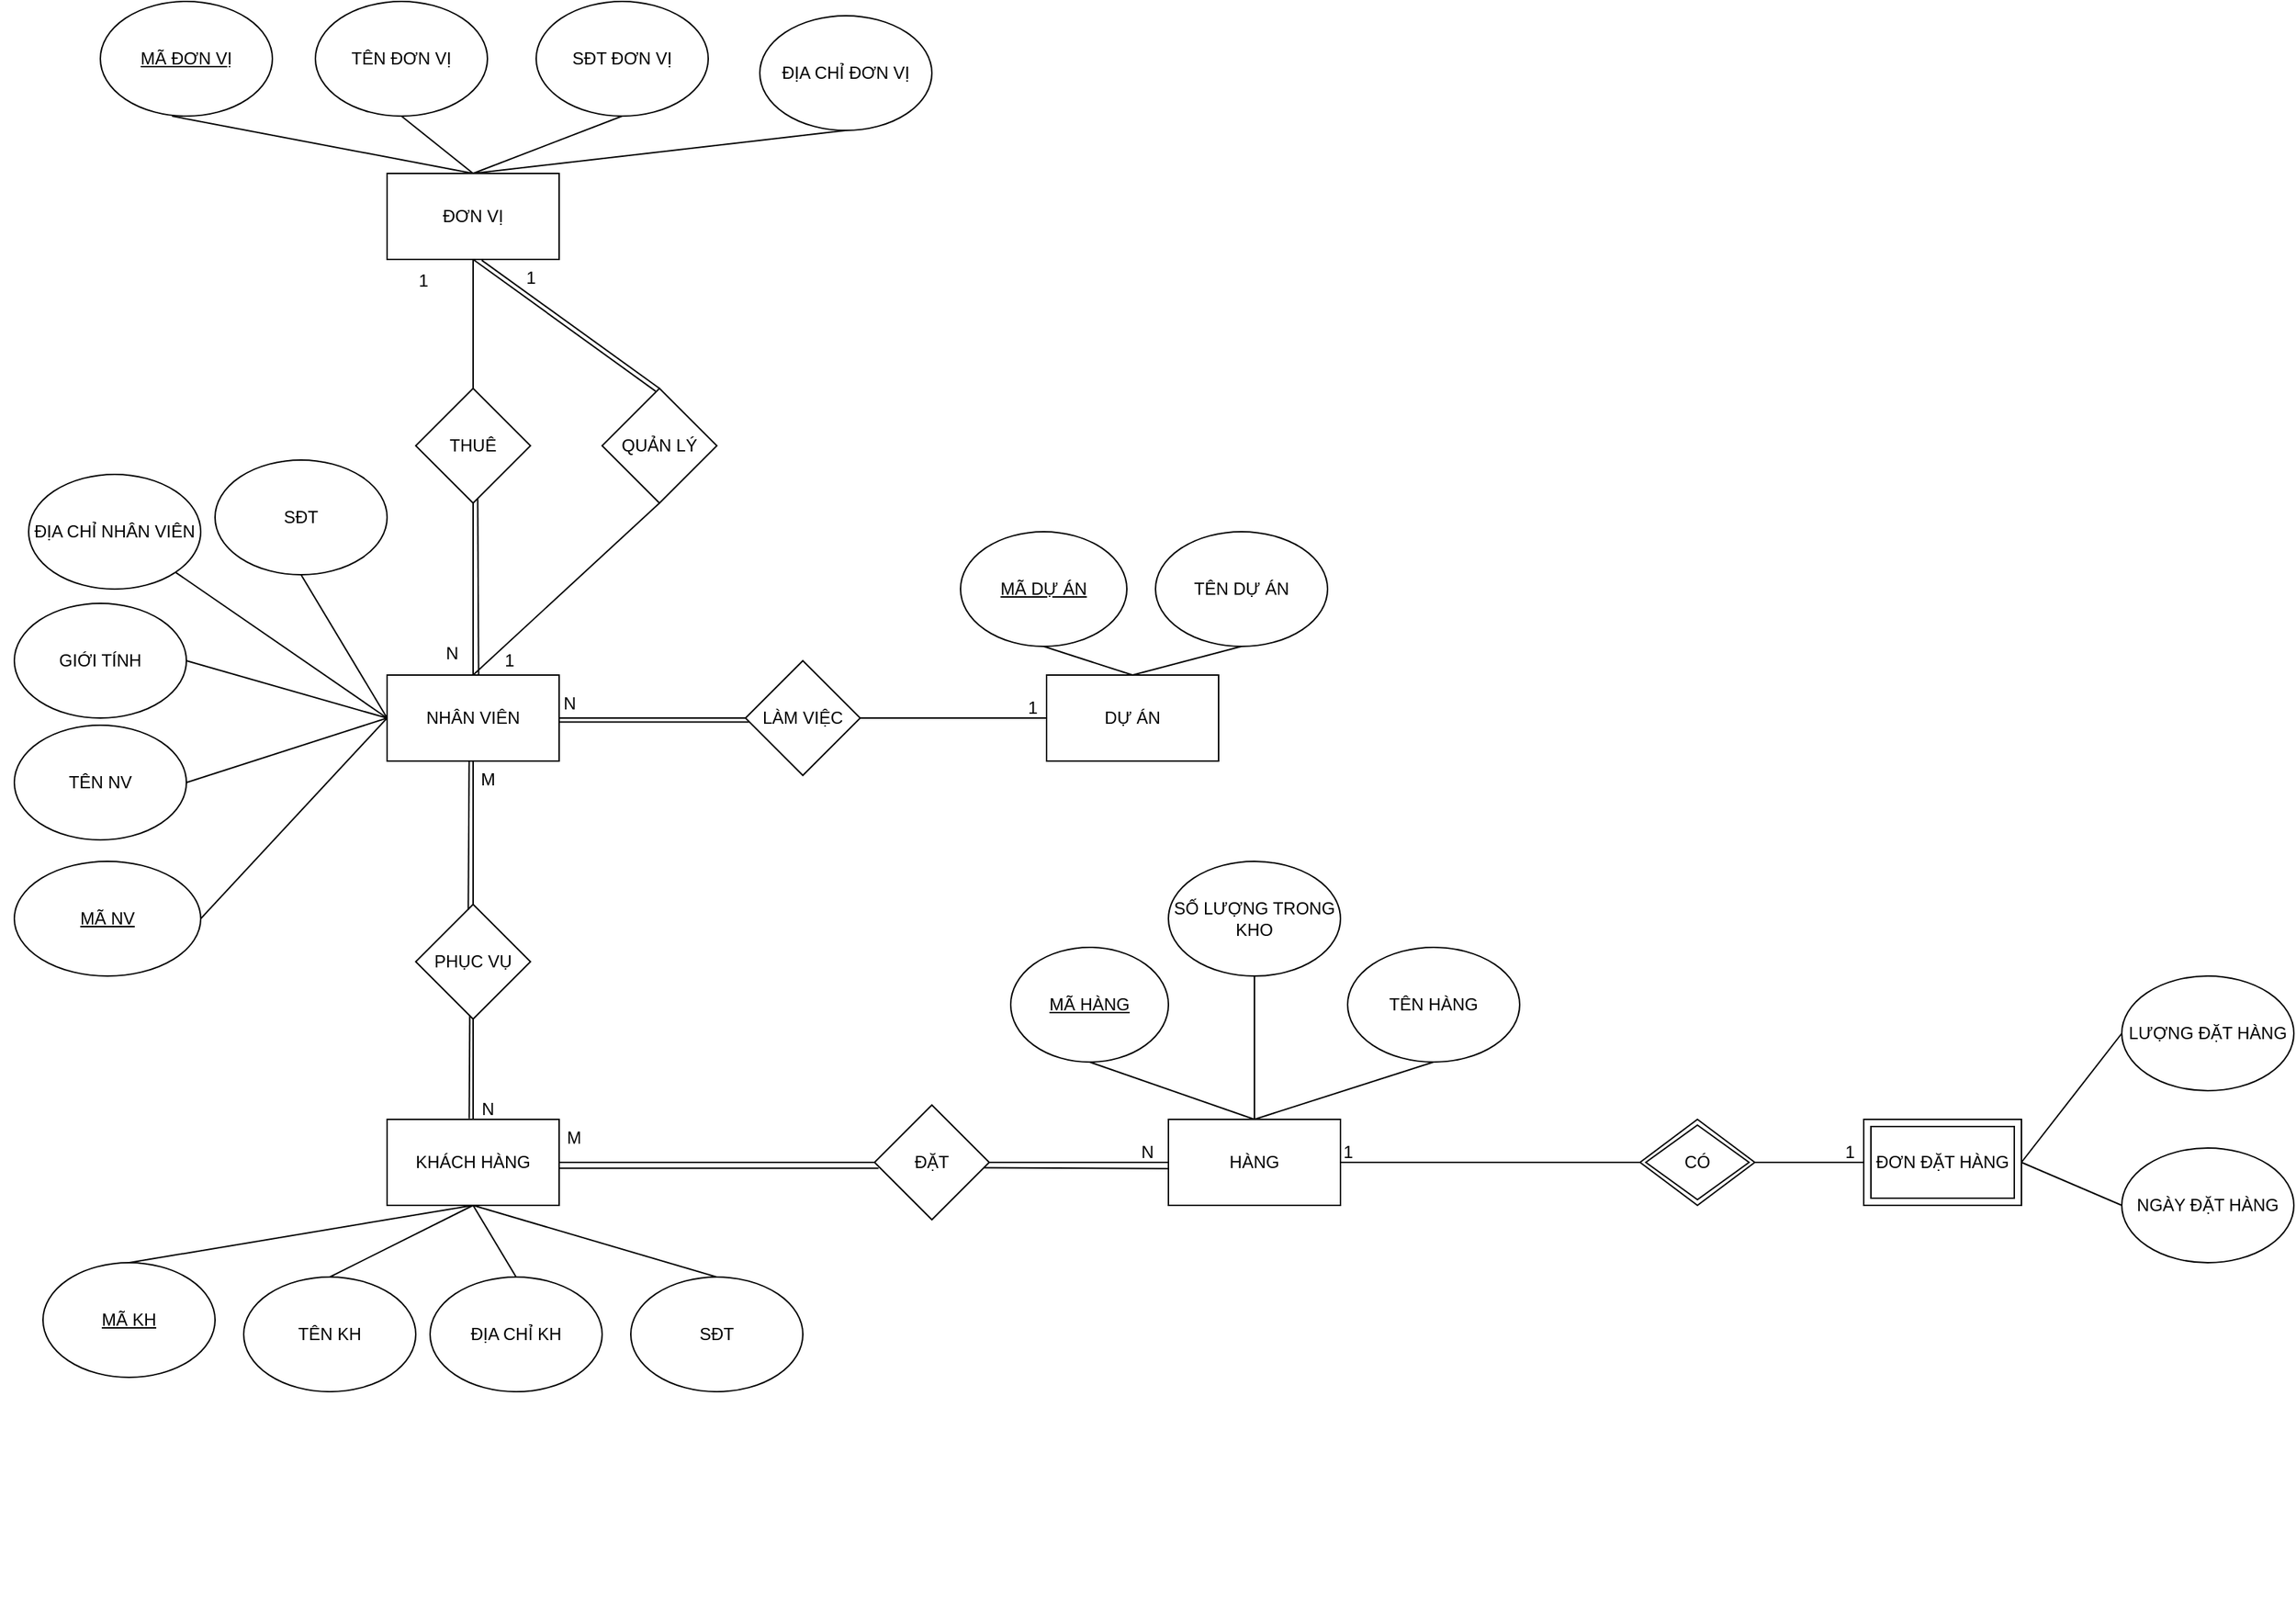 <mxfile version="21.8.2" type="device">
  <diagram id="8nDw8WheMSkE5KyfTFeU" name="Page-1">
    <mxGraphModel dx="1020" dy="211" grid="1" gridSize="10" guides="1" tooltips="1" connect="1" arrows="1" fold="1" page="1" pageScale="1" pageWidth="827" pageHeight="1169" math="0" shadow="0">
      <root>
        <mxCell id="0" />
        <mxCell id="1" parent="0" />
        <mxCell id="HWUxS8e8iwOzTYImD1xA-25" value="" style="group" vertex="1" connectable="0" parent="1">
          <mxGeometry x="-740" y="40" width="580" height="180" as="geometry" />
        </mxCell>
        <mxCell id="VO6tGdwxOZ5J0H8WTw2k-1" value="ĐƠN VỊ&lt;br&gt;" style="rounded=0;whiteSpace=wrap;html=1;" parent="HWUxS8e8iwOzTYImD1xA-25" vertex="1">
          <mxGeometry x="200" y="120" width="120" height="60" as="geometry" />
        </mxCell>
        <mxCell id="VO6tGdwxOZ5J0H8WTw2k-3" value="TÊN ĐƠN VỊ" style="ellipse;whiteSpace=wrap;html=1;" parent="HWUxS8e8iwOzTYImD1xA-25" vertex="1">
          <mxGeometry x="150" width="120" height="80" as="geometry" />
        </mxCell>
        <mxCell id="VO6tGdwxOZ5J0H8WTw2k-4" value="SĐT ĐƠN VỊ" style="ellipse;whiteSpace=wrap;html=1;" parent="HWUxS8e8iwOzTYImD1xA-25" vertex="1">
          <mxGeometry x="304" width="120" height="80" as="geometry" />
        </mxCell>
        <mxCell id="VO6tGdwxOZ5J0H8WTw2k-5" value="ĐỊA CHỈ ĐƠN VỊ" style="ellipse;whiteSpace=wrap;html=1;" parent="HWUxS8e8iwOzTYImD1xA-25" vertex="1">
          <mxGeometry x="460" y="10" width="120" height="80" as="geometry" />
        </mxCell>
        <mxCell id="VO6tGdwxOZ5J0H8WTw2k-6" value="" style="endArrow=none;html=1;rounded=0;entryX=0.5;entryY=1;entryDx=0;entryDy=0;exitX=0.5;exitY=0;exitDx=0;exitDy=0;" parent="HWUxS8e8iwOzTYImD1xA-25" source="VO6tGdwxOZ5J0H8WTw2k-1" edge="1">
          <mxGeometry width="50" height="50" relative="1" as="geometry">
            <mxPoint x="20" y="150" as="sourcePoint" />
            <mxPoint x="50" y="80" as="targetPoint" />
          </mxGeometry>
        </mxCell>
        <mxCell id="VO6tGdwxOZ5J0H8WTw2k-7" value="" style="endArrow=none;html=1;rounded=0;entryX=0.5;entryY=1;entryDx=0;entryDy=0;exitX=0.5;exitY=0;exitDx=0;exitDy=0;" parent="HWUxS8e8iwOzTYImD1xA-25" source="VO6tGdwxOZ5J0H8WTw2k-1" target="VO6tGdwxOZ5J0H8WTw2k-5" edge="1">
          <mxGeometry width="50" height="50" relative="1" as="geometry">
            <mxPoint x="410" y="160" as="sourcePoint" />
            <mxPoint x="460" y="110" as="targetPoint" />
          </mxGeometry>
        </mxCell>
        <mxCell id="VO6tGdwxOZ5J0H8WTw2k-8" value="" style="endArrow=none;html=1;rounded=0;entryX=0.5;entryY=1;entryDx=0;entryDy=0;exitX=0.5;exitY=0;exitDx=0;exitDy=0;" parent="HWUxS8e8iwOzTYImD1xA-25" source="VO6tGdwxOZ5J0H8WTw2k-1" target="VO6tGdwxOZ5J0H8WTw2k-4" edge="1">
          <mxGeometry width="50" height="50" relative="1" as="geometry">
            <mxPoint x="250" y="110" as="sourcePoint" />
            <mxPoint x="300" y="60" as="targetPoint" />
          </mxGeometry>
        </mxCell>
        <mxCell id="VO6tGdwxOZ5J0H8WTw2k-9" value="" style="endArrow=none;html=1;rounded=0;entryX=0.5;entryY=1;entryDx=0;entryDy=0;exitX=0.5;exitY=0;exitDx=0;exitDy=0;" parent="HWUxS8e8iwOzTYImD1xA-25" source="VO6tGdwxOZ5J0H8WTw2k-1" target="VO6tGdwxOZ5J0H8WTw2k-3" edge="1">
          <mxGeometry width="50" height="50" relative="1" as="geometry">
            <mxPoint x="240" y="120" as="sourcePoint" />
            <mxPoint x="290" y="70" as="targetPoint" />
          </mxGeometry>
        </mxCell>
        <mxCell id="VO6tGdwxOZ5J0H8WTw2k-10" value="MÃ ĐƠN VỊ" style="ellipse;whiteSpace=wrap;html=1;align=center;fontStyle=4;" parent="HWUxS8e8iwOzTYImD1xA-25" vertex="1">
          <mxGeometry width="120" height="80" as="geometry" />
        </mxCell>
        <mxCell id="HWUxS8e8iwOzTYImD1xA-27" value="" style="group" vertex="1" connectable="0" parent="1">
          <mxGeometry x="-810" y="350" width="756" height="270" as="geometry" />
        </mxCell>
        <mxCell id="VO6tGdwxOZ5J0H8WTw2k-11" value="NHÂN VIÊN" style="rounded=0;whiteSpace=wrap;html=1;" parent="HWUxS8e8iwOzTYImD1xA-27" vertex="1">
          <mxGeometry x="270" y="160" width="120" height="60" as="geometry" />
        </mxCell>
        <mxCell id="VO6tGdwxOZ5J0H8WTw2k-13" value="TÊN NV" style="ellipse;whiteSpace=wrap;html=1;" parent="HWUxS8e8iwOzTYImD1xA-27" vertex="1">
          <mxGeometry x="10" y="195" width="120" height="80" as="geometry" />
        </mxCell>
        <mxCell id="VO6tGdwxOZ5J0H8WTw2k-14" value="ĐỊA CHỈ NHÂN VIÊN" style="ellipse;whiteSpace=wrap;html=1;" parent="HWUxS8e8iwOzTYImD1xA-27" vertex="1">
          <mxGeometry x="20" y="20" width="120" height="80" as="geometry" />
        </mxCell>
        <mxCell id="VO6tGdwxOZ5J0H8WTw2k-16" value="GIỚI TÍNH" style="ellipse;whiteSpace=wrap;html=1;" parent="HWUxS8e8iwOzTYImD1xA-27" vertex="1">
          <mxGeometry x="10" y="110" width="120" height="80" as="geometry" />
        </mxCell>
        <mxCell id="VO6tGdwxOZ5J0H8WTw2k-17" value="" style="endArrow=none;html=1;rounded=0;entryX=1;entryY=0.5;entryDx=0;entryDy=0;exitX=0;exitY=0.5;exitDx=0;exitDy=0;" parent="HWUxS8e8iwOzTYImD1xA-27" source="VO6tGdwxOZ5J0H8WTw2k-11" target="VO6tGdwxOZ5J0H8WTw2k-13" edge="1">
          <mxGeometry width="50" height="50" relative="1" as="geometry">
            <mxPoint x="260" y="250" as="sourcePoint" />
            <mxPoint x="210" y="110" as="targetPoint" />
          </mxGeometry>
        </mxCell>
        <mxCell id="VO6tGdwxOZ5J0H8WTw2k-19" value="" style="endArrow=none;html=1;rounded=0;entryX=1;entryY=0.5;entryDx=0;entryDy=0;exitX=0;exitY=0.5;exitDx=0;exitDy=0;" parent="HWUxS8e8iwOzTYImD1xA-27" source="VO6tGdwxOZ5J0H8WTw2k-11" target="VO6tGdwxOZ5J0H8WTw2k-16" edge="1">
          <mxGeometry width="50" height="50" relative="1" as="geometry">
            <mxPoint x="280" y="160" as="sourcePoint" />
            <mxPoint x="330" y="110" as="targetPoint" />
          </mxGeometry>
        </mxCell>
        <mxCell id="VO6tGdwxOZ5J0H8WTw2k-20" value="" style="endArrow=none;html=1;rounded=0;entryX=1;entryY=1;entryDx=0;entryDy=0;exitX=0;exitY=0.5;exitDx=0;exitDy=0;" parent="HWUxS8e8iwOzTYImD1xA-27" source="VO6tGdwxOZ5J0H8WTw2k-11" target="VO6tGdwxOZ5J0H8WTw2k-14" edge="1">
          <mxGeometry width="50" height="50" relative="1" as="geometry">
            <mxPoint x="390" y="170" as="sourcePoint" />
            <mxPoint x="440" y="120" as="targetPoint" />
          </mxGeometry>
        </mxCell>
        <mxCell id="HWUxS8e8iwOzTYImD1xA-26" value="THUÊ" style="rhombus;whiteSpace=wrap;html=1;" vertex="1" parent="HWUxS8e8iwOzTYImD1xA-27">
          <mxGeometry x="290" y="-40" width="80" height="80" as="geometry" />
        </mxCell>
        <mxCell id="VO6tGdwxOZ5J0H8WTw2k-15" value="SĐT" style="ellipse;whiteSpace=wrap;html=1;" parent="HWUxS8e8iwOzTYImD1xA-27" vertex="1">
          <mxGeometry x="150" y="10" width="120" height="80" as="geometry" />
        </mxCell>
        <mxCell id="VO6tGdwxOZ5J0H8WTw2k-21" value="" style="endArrow=none;html=1;rounded=0;entryX=0.5;entryY=1;entryDx=0;entryDy=0;exitX=0;exitY=0.5;exitDx=0;exitDy=0;" parent="HWUxS8e8iwOzTYImD1xA-27" source="VO6tGdwxOZ5J0H8WTw2k-11" target="VO6tGdwxOZ5J0H8WTw2k-15" edge="1">
          <mxGeometry width="50" height="50" relative="1" as="geometry">
            <mxPoint x="360" y="220" as="sourcePoint" />
            <mxPoint x="560" y="240" as="targetPoint" />
          </mxGeometry>
        </mxCell>
        <mxCell id="HWUxS8e8iwOzTYImD1xA-30" value="" style="endArrow=none;html=1;rounded=0;entryX=0.5;entryY=1;entryDx=0;entryDy=0;exitX=0.5;exitY=0;exitDx=0;exitDy=0;" edge="1" parent="HWUxS8e8iwOzTYImD1xA-27" source="VO6tGdwxOZ5J0H8WTw2k-11" target="HWUxS8e8iwOzTYImD1xA-26">
          <mxGeometry width="50" height="50" relative="1" as="geometry">
            <mxPoint x="300" y="120" as="sourcePoint" />
            <mxPoint x="350" y="70" as="targetPoint" />
          </mxGeometry>
        </mxCell>
        <mxCell id="HWUxS8e8iwOzTYImD1xA-31" value="" style="endArrow=none;html=1;rounded=0;exitX=0.532;exitY=-0.003;exitDx=0;exitDy=0;exitPerimeter=0;entryX=0.54;entryY=0.962;entryDx=0;entryDy=0;entryPerimeter=0;" edge="1" parent="HWUxS8e8iwOzTYImD1xA-27" source="VO6tGdwxOZ5J0H8WTw2k-11" target="HWUxS8e8iwOzTYImD1xA-26">
          <mxGeometry width="50" height="50" relative="1" as="geometry">
            <mxPoint x="350" y="100" as="sourcePoint" />
            <mxPoint x="334" y="40" as="targetPoint" />
          </mxGeometry>
        </mxCell>
        <mxCell id="HWUxS8e8iwOzTYImD1xA-33" value="N" style="text;html=1;align=center;verticalAlign=middle;resizable=0;points=[];autosize=1;strokeColor=none;fillColor=none;" vertex="1" parent="HWUxS8e8iwOzTYImD1xA-27">
          <mxGeometry x="300" y="130" width="30" height="30" as="geometry" />
        </mxCell>
        <mxCell id="HWUxS8e8iwOzTYImD1xA-38" value="1" style="text;html=1;align=center;verticalAlign=middle;resizable=0;points=[];autosize=1;strokeColor=none;fillColor=none;" vertex="1" parent="HWUxS8e8iwOzTYImD1xA-27">
          <mxGeometry x="340" y="135" width="30" height="30" as="geometry" />
        </mxCell>
        <mxCell id="HWUxS8e8iwOzTYImD1xA-39" value="" style="group" vertex="1" connectable="0" parent="HWUxS8e8iwOzTYImD1xA-27">
          <mxGeometry x="610" y="60" width="316" height="170" as="geometry" />
        </mxCell>
        <mxCell id="VO6tGdwxOZ5J0H8WTw2k-23" value="DỰ ÁN" style="rounded=0;whiteSpace=wrap;html=1;" parent="HWUxS8e8iwOzTYImD1xA-39" vertex="1">
          <mxGeometry x="120" y="100" width="120" height="60" as="geometry" />
        </mxCell>
        <mxCell id="VO6tGdwxOZ5J0H8WTw2k-25" value="MÃ DỰ ÁN" style="ellipse;whiteSpace=wrap;html=1;align=center;fontStyle=4;" parent="HWUxS8e8iwOzTYImD1xA-39" vertex="1">
          <mxGeometry x="60" width="116" height="80" as="geometry" />
        </mxCell>
        <mxCell id="VO6tGdwxOZ5J0H8WTw2k-26" value="TÊN DỰ ÁN" style="ellipse;whiteSpace=wrap;html=1;" parent="HWUxS8e8iwOzTYImD1xA-39" vertex="1">
          <mxGeometry x="196" width="120" height="80" as="geometry" />
        </mxCell>
        <mxCell id="HWUxS8e8iwOzTYImD1xA-1" value="" style="endArrow=none;html=1;rounded=0;entryX=0.5;entryY=1;entryDx=0;entryDy=0;exitX=0.5;exitY=0;exitDx=0;exitDy=0;" edge="1" parent="HWUxS8e8iwOzTYImD1xA-39" source="VO6tGdwxOZ5J0H8WTw2k-23" target="VO6tGdwxOZ5J0H8WTw2k-25">
          <mxGeometry width="50" height="50" relative="1" as="geometry">
            <mxPoint x="16" y="140" as="sourcePoint" />
            <mxPoint x="66" y="90" as="targetPoint" />
          </mxGeometry>
        </mxCell>
        <mxCell id="HWUxS8e8iwOzTYImD1xA-2" value="" style="endArrow=none;html=1;rounded=0;entryX=0.5;entryY=1;entryDx=0;entryDy=0;exitX=0.5;exitY=0;exitDx=0;exitDy=0;" edge="1" parent="HWUxS8e8iwOzTYImD1xA-39" source="VO6tGdwxOZ5J0H8WTw2k-23" target="VO6tGdwxOZ5J0H8WTw2k-26">
          <mxGeometry width="50" height="50" relative="1" as="geometry">
            <mxPoint x="136" y="80" as="sourcePoint" />
            <mxPoint x="186" y="30" as="targetPoint" />
          </mxGeometry>
        </mxCell>
        <mxCell id="HWUxS8e8iwOzTYImD1xA-40" value="LÀM VIỆC" style="rhombus;whiteSpace=wrap;html=1;" vertex="1" parent="HWUxS8e8iwOzTYImD1xA-27">
          <mxGeometry x="520" y="150" width="80" height="80" as="geometry" />
        </mxCell>
        <mxCell id="HWUxS8e8iwOzTYImD1xA-41" value="" style="endArrow=none;html=1;rounded=0;entryX=0;entryY=0.5;entryDx=0;entryDy=0;exitX=1;exitY=0.5;exitDx=0;exitDy=0;" edge="1" parent="HWUxS8e8iwOzTYImD1xA-27" source="VO6tGdwxOZ5J0H8WTw2k-11" target="HWUxS8e8iwOzTYImD1xA-40">
          <mxGeometry width="50" height="50" relative="1" as="geometry">
            <mxPoint x="430" y="240" as="sourcePoint" />
            <mxPoint x="480" y="190" as="targetPoint" />
          </mxGeometry>
        </mxCell>
        <mxCell id="HWUxS8e8iwOzTYImD1xA-42" value="" style="endArrow=none;html=1;rounded=0;entryX=0;entryY=0.5;entryDx=0;entryDy=0;exitX=1;exitY=0.5;exitDx=0;exitDy=0;" edge="1" parent="HWUxS8e8iwOzTYImD1xA-27" source="HWUxS8e8iwOzTYImD1xA-40" target="VO6tGdwxOZ5J0H8WTw2k-23">
          <mxGeometry width="50" height="50" relative="1" as="geometry">
            <mxPoint x="590" y="210" as="sourcePoint" />
            <mxPoint x="670" y="220" as="targetPoint" />
          </mxGeometry>
        </mxCell>
        <mxCell id="HWUxS8e8iwOzTYImD1xA-43" value="N" style="text;html=1;align=center;verticalAlign=middle;resizable=0;points=[];autosize=1;strokeColor=none;fillColor=none;" vertex="1" parent="HWUxS8e8iwOzTYImD1xA-27">
          <mxGeometry x="382" y="165" width="30" height="30" as="geometry" />
        </mxCell>
        <mxCell id="HWUxS8e8iwOzTYImD1xA-71" value="" style="endArrow=none;html=1;rounded=0;exitX=1.004;exitY=0.545;exitDx=0;exitDy=0;exitPerimeter=0;entryX=0.03;entryY=0.535;entryDx=0;entryDy=0;entryPerimeter=0;" edge="1" parent="HWUxS8e8iwOzTYImD1xA-27" source="VO6tGdwxOZ5J0H8WTw2k-11" target="HWUxS8e8iwOzTYImD1xA-40">
          <mxGeometry width="50" height="50" relative="1" as="geometry">
            <mxPoint x="400" y="200" as="sourcePoint" />
            <mxPoint x="470" y="210" as="targetPoint" />
          </mxGeometry>
        </mxCell>
        <mxCell id="VO6tGdwxOZ5J0H8WTw2k-24" value="MÃ NV" style="ellipse;whiteSpace=wrap;html=1;align=center;fontStyle=4;" parent="1" vertex="1">
          <mxGeometry x="-800" y="640" width="130" height="80" as="geometry" />
        </mxCell>
        <mxCell id="VO6tGdwxOZ5J0H8WTw2k-18" value="" style="endArrow=none;html=1;rounded=0;entryX=1;entryY=0.5;entryDx=0;entryDy=0;exitX=0;exitY=0.5;exitDx=0;exitDy=0;" parent="1" source="VO6tGdwxOZ5J0H8WTw2k-11" target="VO6tGdwxOZ5J0H8WTw2k-24" edge="1">
          <mxGeometry width="50" height="50" relative="1" as="geometry">
            <mxPoint x="-730" y="620" as="sourcePoint" />
            <mxPoint x="-700" y="550" as="targetPoint" />
          </mxGeometry>
        </mxCell>
        <mxCell id="HWUxS8e8iwOzTYImD1xA-29" value="" style="endArrow=none;html=1;rounded=0;entryX=0.5;entryY=1;entryDx=0;entryDy=0;exitX=0.5;exitY=0;exitDx=0;exitDy=0;" edge="1" parent="1" source="HWUxS8e8iwOzTYImD1xA-26" target="VO6tGdwxOZ5J0H8WTw2k-1">
          <mxGeometry width="50" height="50" relative="1" as="geometry">
            <mxPoint x="-550" y="300" as="sourcePoint" />
            <mxPoint x="-500" y="250" as="targetPoint" />
          </mxGeometry>
        </mxCell>
        <mxCell id="HWUxS8e8iwOzTYImD1xA-32" value="1" style="text;html=1;align=center;verticalAlign=middle;resizable=0;points=[];autosize=1;strokeColor=none;fillColor=none;" vertex="1" parent="1">
          <mxGeometry x="-530" y="220" width="30" height="30" as="geometry" />
        </mxCell>
        <mxCell id="HWUxS8e8iwOzTYImD1xA-34" value="QUẢN LÝ" style="rhombus;whiteSpace=wrap;html=1;" vertex="1" parent="1">
          <mxGeometry x="-390" y="310" width="80" height="80" as="geometry" />
        </mxCell>
        <mxCell id="HWUxS8e8iwOzTYImD1xA-35" value="" style="endArrow=none;html=1;rounded=0;entryX=0.55;entryY=1.009;entryDx=0;entryDy=0;exitX=0.5;exitY=0;exitDx=0;exitDy=0;entryPerimeter=0;" edge="1" parent="1" source="HWUxS8e8iwOzTYImD1xA-34" target="VO6tGdwxOZ5J0H8WTw2k-1">
          <mxGeometry width="50" height="50" relative="1" as="geometry">
            <mxPoint x="-400" y="280" as="sourcePoint" />
            <mxPoint x="-440" y="235" as="targetPoint" />
          </mxGeometry>
        </mxCell>
        <mxCell id="HWUxS8e8iwOzTYImD1xA-36" value="" style="endArrow=none;html=1;rounded=0;exitX=0.5;exitY=0;exitDx=0;exitDy=0;entryX=0.5;entryY=1;entryDx=0;entryDy=0;" edge="1" parent="1" source="VO6tGdwxOZ5J0H8WTw2k-11" target="HWUxS8e8iwOzTYImD1xA-34">
          <mxGeometry width="50" height="50" relative="1" as="geometry">
            <mxPoint x="-400" y="460" as="sourcePoint" />
            <mxPoint x="-350" y="410" as="targetPoint" />
          </mxGeometry>
        </mxCell>
        <mxCell id="HWUxS8e8iwOzTYImD1xA-37" value="1" style="text;html=1;align=center;verticalAlign=middle;resizable=0;points=[];autosize=1;strokeColor=none;fillColor=none;" vertex="1" parent="1">
          <mxGeometry x="-455" y="218" width="30" height="30" as="geometry" />
        </mxCell>
        <mxCell id="HWUxS8e8iwOzTYImD1xA-44" value="1" style="text;html=1;align=center;verticalAlign=middle;resizable=0;points=[];autosize=1;strokeColor=none;fillColor=none;" vertex="1" parent="1">
          <mxGeometry x="-105" y="518" width="30" height="30" as="geometry" />
        </mxCell>
        <mxCell id="HWUxS8e8iwOzTYImD1xA-45" value="PHỤC VỤ" style="rhombus;whiteSpace=wrap;html=1;" vertex="1" parent="1">
          <mxGeometry x="-520" y="670" width="80" height="80" as="geometry" />
        </mxCell>
        <mxCell id="HWUxS8e8iwOzTYImD1xA-46" value="" style="group" vertex="1" connectable="0" parent="1">
          <mxGeometry x="450" y="720" width="290" height="160" as="geometry" />
        </mxCell>
        <mxCell id="HWUxS8e8iwOzTYImD1xA-18" value="ĐƠN ĐẶT HÀNG" style="shape=ext;margin=3;double=1;whiteSpace=wrap;html=1;align=center;" vertex="1" parent="HWUxS8e8iwOzTYImD1xA-46">
          <mxGeometry x="40" y="100" width="110" height="60" as="geometry" />
        </mxCell>
        <mxCell id="HWUxS8e8iwOzTYImD1xA-21" value="LƯỢNG ĐẶT HÀNG" style="ellipse;whiteSpace=wrap;html=1;" vertex="1" parent="HWUxS8e8iwOzTYImD1xA-46">
          <mxGeometry x="220" width="120" height="80" as="geometry" />
        </mxCell>
        <mxCell id="HWUxS8e8iwOzTYImD1xA-24" value="" style="endArrow=none;html=1;rounded=0;entryX=0;entryY=0.5;entryDx=0;entryDy=0;exitX=1;exitY=0.5;exitDx=0;exitDy=0;" edge="1" parent="HWUxS8e8iwOzTYImD1xA-46" source="HWUxS8e8iwOzTYImD1xA-18" target="HWUxS8e8iwOzTYImD1xA-21">
          <mxGeometry width="50" height="50" relative="1" as="geometry">
            <mxPoint x="40" y="150" as="sourcePoint" />
            <mxPoint x="90" y="100" as="targetPoint" />
          </mxGeometry>
        </mxCell>
        <mxCell id="HWUxS8e8iwOzTYImD1xA-48" value="" style="group" vertex="1" connectable="0" parent="1">
          <mxGeometry x="-690" y="909" width="450" height="260" as="geometry" />
        </mxCell>
        <mxCell id="HWUxS8e8iwOzTYImD1xA-53" value="" style="group" vertex="1" connectable="0" parent="HWUxS8e8iwOzTYImD1xA-48">
          <mxGeometry x="50" y="21" width="390" height="80" as="geometry" />
        </mxCell>
        <mxCell id="HWUxS8e8iwOzTYImD1xA-4" value="ĐỊA CHỈ KH" style="ellipse;whiteSpace=wrap;html=1;" vertex="1" parent="HWUxS8e8iwOzTYImD1xA-53">
          <mxGeometry x="130" width="120" height="80" as="geometry" />
        </mxCell>
        <mxCell id="HWUxS8e8iwOzTYImD1xA-5" value="SĐT" style="ellipse;whiteSpace=wrap;html=1;" vertex="1" parent="HWUxS8e8iwOzTYImD1xA-53">
          <mxGeometry x="270" width="120" height="80" as="geometry" />
        </mxCell>
        <mxCell id="HWUxS8e8iwOzTYImD1xA-7" value="TÊN KH" style="ellipse;whiteSpace=wrap;html=1;" vertex="1" parent="HWUxS8e8iwOzTYImD1xA-53">
          <mxGeometry width="120" height="80" as="geometry" />
        </mxCell>
        <mxCell id="HWUxS8e8iwOzTYImD1xA-3" value="KHÁCH HÀNG" style="rounded=0;whiteSpace=wrap;html=1;" vertex="1" parent="1">
          <mxGeometry x="-540" y="820" width="120" height="60" as="geometry" />
        </mxCell>
        <mxCell id="HWUxS8e8iwOzTYImD1xA-9" value="" style="endArrow=none;html=1;rounded=0;entryX=0.5;entryY=0;entryDx=0;entryDy=0;exitX=0.5;exitY=1;exitDx=0;exitDy=0;" edge="1" parent="1" source="HWUxS8e8iwOzTYImD1xA-3" target="HWUxS8e8iwOzTYImD1xA-8">
          <mxGeometry width="50" height="50" relative="1" as="geometry">
            <mxPoint x="-475" y="820" as="sourcePoint" />
            <mxPoint x="-630" y="1060" as="targetPoint" />
          </mxGeometry>
        </mxCell>
        <mxCell id="HWUxS8e8iwOzTYImD1xA-10" value="" style="endArrow=none;html=1;rounded=0;entryX=0.5;entryY=0;entryDx=0;entryDy=0;exitX=0.5;exitY=1;exitDx=0;exitDy=0;" edge="1" parent="1" source="HWUxS8e8iwOzTYImD1xA-3" target="HWUxS8e8iwOzTYImD1xA-7">
          <mxGeometry width="50" height="50" relative="1" as="geometry">
            <mxPoint x="-560" y="1020" as="sourcePoint" />
            <mxPoint x="-510" y="970" as="targetPoint" />
          </mxGeometry>
        </mxCell>
        <mxCell id="HWUxS8e8iwOzTYImD1xA-11" value="" style="endArrow=none;html=1;rounded=0;entryX=0.5;entryY=0;entryDx=0;entryDy=0;exitX=0.5;exitY=1;exitDx=0;exitDy=0;" edge="1" parent="1" source="HWUxS8e8iwOzTYImD1xA-3" target="HWUxS8e8iwOzTYImD1xA-4">
          <mxGeometry width="50" height="50" relative="1" as="geometry">
            <mxPoint x="-470" y="1020" as="sourcePoint" />
            <mxPoint x="-420" y="970" as="targetPoint" />
            <Array as="points" />
          </mxGeometry>
        </mxCell>
        <mxCell id="HWUxS8e8iwOzTYImD1xA-8" value="MÃ KH" style="ellipse;whiteSpace=wrap;html=1;align=center;fontStyle=4;" vertex="1" parent="1">
          <mxGeometry x="-780" y="920" width="120" height="80" as="geometry" />
        </mxCell>
        <mxCell id="HWUxS8e8iwOzTYImD1xA-50" value="" style="endArrow=none;html=1;rounded=0;exitX=0.5;exitY=0;exitDx=0;exitDy=0;entryX=0.5;entryY=1;entryDx=0;entryDy=0;" edge="1" parent="1" source="HWUxS8e8iwOzTYImD1xA-5" target="HWUxS8e8iwOzTYImD1xA-3">
          <mxGeometry width="50" height="50" relative="1" as="geometry">
            <mxPoint x="-330" y="910" as="sourcePoint" />
            <mxPoint x="-480" y="880" as="targetPoint" />
          </mxGeometry>
        </mxCell>
        <mxCell id="HWUxS8e8iwOzTYImD1xA-51" value="" style="endArrow=none;html=1;rounded=0;entryX=0.5;entryY=1;entryDx=0;entryDy=0;exitX=0.5;exitY=0;exitDx=0;exitDy=0;" edge="1" parent="1" source="HWUxS8e8iwOzTYImD1xA-45" target="VO6tGdwxOZ5J0H8WTw2k-11">
          <mxGeometry width="50" height="50" relative="1" as="geometry">
            <mxPoint x="-520" y="650" as="sourcePoint" />
            <mxPoint x="-470" y="600" as="targetPoint" />
          </mxGeometry>
        </mxCell>
        <mxCell id="HWUxS8e8iwOzTYImD1xA-52" value="" style="endArrow=none;html=1;rounded=0;entryX=0.5;entryY=1;entryDx=0;entryDy=0;exitX=0.5;exitY=0;exitDx=0;exitDy=0;" edge="1" parent="1" source="HWUxS8e8iwOzTYImD1xA-3" target="HWUxS8e8iwOzTYImD1xA-45">
          <mxGeometry width="50" height="50" relative="1" as="geometry">
            <mxPoint x="-480" y="800" as="sourcePoint" />
            <mxPoint x="-430" y="750" as="targetPoint" />
          </mxGeometry>
        </mxCell>
        <mxCell id="HWUxS8e8iwOzTYImD1xA-54" value="M" style="text;html=1;align=center;verticalAlign=middle;resizable=0;points=[];autosize=1;strokeColor=none;fillColor=none;" vertex="1" parent="1">
          <mxGeometry x="-485" y="568" width="30" height="30" as="geometry" />
        </mxCell>
        <mxCell id="HWUxS8e8iwOzTYImD1xA-55" value="N" style="text;html=1;align=center;verticalAlign=middle;resizable=0;points=[];autosize=1;strokeColor=none;fillColor=none;" vertex="1" parent="1">
          <mxGeometry x="-485" y="798" width="30" height="30" as="geometry" />
        </mxCell>
        <mxCell id="HWUxS8e8iwOzTYImD1xA-56" value="" style="endArrow=none;html=1;rounded=0;entryX=0.471;entryY=0.968;entryDx=0;entryDy=0;entryPerimeter=0;exitX=0.076;exitY=0.714;exitDx=0;exitDy=0;exitPerimeter=0;" edge="1" parent="1" source="HWUxS8e8iwOzTYImD1xA-55" target="HWUxS8e8iwOzTYImD1xA-45">
          <mxGeometry width="50" height="50" relative="1" as="geometry">
            <mxPoint x="-535" y="810" as="sourcePoint" />
            <mxPoint x="-485" y="760" as="targetPoint" />
          </mxGeometry>
        </mxCell>
        <mxCell id="HWUxS8e8iwOzTYImD1xA-57" value="" style="endArrow=none;html=1;rounded=0;entryX=0.075;entryY=0.083;entryDx=0;entryDy=0;entryPerimeter=0;exitX=0.458;exitY=0.049;exitDx=0;exitDy=0;exitPerimeter=0;" edge="1" parent="1" source="HWUxS8e8iwOzTYImD1xA-45" target="HWUxS8e8iwOzTYImD1xA-54">
          <mxGeometry width="50" height="50" relative="1" as="geometry">
            <mxPoint x="-550" y="650" as="sourcePoint" />
            <mxPoint x="-500" y="600" as="targetPoint" />
          </mxGeometry>
        </mxCell>
        <mxCell id="HWUxS8e8iwOzTYImD1xA-58" value="ĐẶT" style="rhombus;whiteSpace=wrap;html=1;" vertex="1" parent="1">
          <mxGeometry x="-200" y="810" width="80" height="80" as="geometry" />
        </mxCell>
        <mxCell id="HWUxS8e8iwOzTYImD1xA-59" value="" style="endArrow=none;html=1;rounded=0;exitX=1;exitY=0.5;exitDx=0;exitDy=0;entryX=0;entryY=0.5;entryDx=0;entryDy=0;" edge="1" parent="1" source="HWUxS8e8iwOzTYImD1xA-3" target="HWUxS8e8iwOzTYImD1xA-58">
          <mxGeometry width="50" height="50" relative="1" as="geometry">
            <mxPoint x="-310" y="880" as="sourcePoint" />
            <mxPoint x="-260" y="830" as="targetPoint" />
          </mxGeometry>
        </mxCell>
        <mxCell id="HWUxS8e8iwOzTYImD1xA-60" value="" style="group" vertex="1" connectable="0" parent="1">
          <mxGeometry x="-105" y="600" width="300" height="280" as="geometry" />
        </mxCell>
        <mxCell id="HWUxS8e8iwOzTYImD1xA-13" value="HÀNG" style="rounded=0;whiteSpace=wrap;html=1;" vertex="1" parent="HWUxS8e8iwOzTYImD1xA-60">
          <mxGeometry x="110" y="220" width="120" height="60" as="geometry" />
        </mxCell>
        <mxCell id="HWUxS8e8iwOzTYImD1xA-14" value="MÃ HÀNG" style="ellipse;whiteSpace=wrap;html=1;align=center;fontStyle=4;" vertex="1" parent="HWUxS8e8iwOzTYImD1xA-60">
          <mxGeometry y="100" width="110" height="80" as="geometry" />
        </mxCell>
        <mxCell id="HWUxS8e8iwOzTYImD1xA-16" value="" style="endArrow=none;html=1;rounded=0;entryX=0.5;entryY=1;entryDx=0;entryDy=0;exitX=0.5;exitY=0;exitDx=0;exitDy=0;" edge="1" parent="HWUxS8e8iwOzTYImD1xA-60" source="HWUxS8e8iwOzTYImD1xA-13" target="HWUxS8e8iwOzTYImD1xA-14">
          <mxGeometry width="50" height="50" relative="1" as="geometry">
            <mxPoint y="260" as="sourcePoint" />
            <mxPoint x="50" y="210" as="targetPoint" />
          </mxGeometry>
        </mxCell>
        <mxCell id="HWUxS8e8iwOzTYImD1xA-19" value="SỐ LƯỢNG TRONG KHO" style="ellipse;whiteSpace=wrap;html=1;" vertex="1" parent="HWUxS8e8iwOzTYImD1xA-60">
          <mxGeometry x="110" y="40" width="120" height="80" as="geometry" />
        </mxCell>
        <mxCell id="HWUxS8e8iwOzTYImD1xA-20" value="" style="endArrow=none;html=1;rounded=0;entryX=0.5;entryY=1;entryDx=0;entryDy=0;exitX=0.5;exitY=0;exitDx=0;exitDy=0;" edge="1" parent="HWUxS8e8iwOzTYImD1xA-60" source="HWUxS8e8iwOzTYImD1xA-13" target="HWUxS8e8iwOzTYImD1xA-19">
          <mxGeometry width="50" height="50" relative="1" as="geometry">
            <mxPoint x="110" y="150" as="sourcePoint" />
            <mxPoint x="160" y="100" as="targetPoint" />
          </mxGeometry>
        </mxCell>
        <mxCell id="HWUxS8e8iwOzTYImD1xA-61" value="" style="endArrow=none;html=1;rounded=0;entryX=0;entryY=0.5;entryDx=0;entryDy=0;exitX=1;exitY=0.5;exitDx=0;exitDy=0;" edge="1" parent="1" source="HWUxS8e8iwOzTYImD1xA-58" target="HWUxS8e8iwOzTYImD1xA-13">
          <mxGeometry width="50" height="50" relative="1" as="geometry">
            <mxPoint x="-80" y="910" as="sourcePoint" />
            <mxPoint x="-30" y="860" as="targetPoint" />
          </mxGeometry>
        </mxCell>
        <mxCell id="HWUxS8e8iwOzTYImD1xA-15" value="TÊN HÀNG" style="ellipse;whiteSpace=wrap;html=1;" vertex="1" parent="1">
          <mxGeometry x="130" y="700" width="120" height="80" as="geometry" />
        </mxCell>
        <mxCell id="HWUxS8e8iwOzTYImD1xA-17" value="" style="endArrow=none;html=1;rounded=0;exitX=0.5;exitY=0;exitDx=0;exitDy=0;entryX=0.5;entryY=1;entryDx=0;entryDy=0;" edge="1" parent="1" source="HWUxS8e8iwOzTYImD1xA-13" target="HWUxS8e8iwOzTYImD1xA-15">
          <mxGeometry width="50" height="50" relative="1" as="geometry">
            <mxPoint x="180" y="820" as="sourcePoint" />
            <mxPoint x="230" y="770" as="targetPoint" />
          </mxGeometry>
        </mxCell>
        <mxCell id="HWUxS8e8iwOzTYImD1xA-22" value="NGÀY ĐẶT HÀNG" style="ellipse;whiteSpace=wrap;html=1;" vertex="1" parent="1">
          <mxGeometry x="670" y="840" width="120" height="80" as="geometry" />
        </mxCell>
        <mxCell id="HWUxS8e8iwOzTYImD1xA-23" value="" style="endArrow=none;html=1;rounded=0;entryX=0;entryY=0.5;entryDx=0;entryDy=0;exitX=1;exitY=0.5;exitDx=0;exitDy=0;" edge="1" parent="1" source="HWUxS8e8iwOzTYImD1xA-18" target="HWUxS8e8iwOzTYImD1xA-22">
          <mxGeometry width="50" height="50" relative="1" as="geometry">
            <mxPoint x="560" y="820" as="sourcePoint" />
            <mxPoint x="610" y="770" as="targetPoint" />
          </mxGeometry>
        </mxCell>
        <mxCell id="HWUxS8e8iwOzTYImD1xA-63" value="" style="endArrow=none;html=1;rounded=0;entryX=0;entryY=0.5;entryDx=0;entryDy=0;exitX=1;exitY=0.5;exitDx=0;exitDy=0;" edge="1" parent="1" source="HWUxS8e8iwOzTYImD1xA-13" target="HWUxS8e8iwOzTYImD1xA-70">
          <mxGeometry width="50" height="50" relative="1" as="geometry">
            <mxPoint x="220" y="870" as="sourcePoint" />
            <mxPoint x="333.0" y="850" as="targetPoint" />
          </mxGeometry>
        </mxCell>
        <mxCell id="HWUxS8e8iwOzTYImD1xA-64" value="" style="endArrow=none;html=1;rounded=0;entryX=0;entryY=0.5;entryDx=0;entryDy=0;exitX=1;exitY=0.5;exitDx=0;exitDy=0;" edge="1" parent="1" target="HWUxS8e8iwOzTYImD1xA-18">
          <mxGeometry width="50" height="50" relative="1" as="geometry">
            <mxPoint x="413.0" y="850" as="sourcePoint" />
            <mxPoint x="470" y="850" as="targetPoint" />
          </mxGeometry>
        </mxCell>
        <mxCell id="HWUxS8e8iwOzTYImD1xA-65" value="M" style="text;html=1;align=center;verticalAlign=middle;resizable=0;points=[];autosize=1;strokeColor=none;fillColor=none;" vertex="1" parent="1">
          <mxGeometry x="-425" y="818" width="30" height="30" as="geometry" />
        </mxCell>
        <mxCell id="HWUxS8e8iwOzTYImD1xA-66" value="N" style="text;html=1;align=center;verticalAlign=middle;resizable=0;points=[];autosize=1;strokeColor=none;fillColor=none;" vertex="1" parent="1">
          <mxGeometry x="-25" y="828" width="30" height="30" as="geometry" />
        </mxCell>
        <mxCell id="HWUxS8e8iwOzTYImD1xA-67" value="1" style="text;html=1;align=center;verticalAlign=middle;resizable=0;points=[];autosize=1;strokeColor=none;fillColor=none;" vertex="1" parent="1">
          <mxGeometry x="115" y="828" width="30" height="30" as="geometry" />
        </mxCell>
        <mxCell id="HWUxS8e8iwOzTYImD1xA-68" value="1" style="text;html=1;align=center;verticalAlign=middle;resizable=0;points=[];autosize=1;strokeColor=none;fillColor=none;" vertex="1" parent="1">
          <mxGeometry x="465" y="828" width="30" height="30" as="geometry" />
        </mxCell>
        <mxCell id="HWUxS8e8iwOzTYImD1xA-69" value="" style="endArrow=none;html=1;rounded=0;entryX=1.016;entryY=0.88;entryDx=0;entryDy=0;entryPerimeter=0;exitX=0.952;exitY=0.547;exitDx=0;exitDy=0;exitPerimeter=0;" edge="1" parent="1" source="HWUxS8e8iwOzTYImD1xA-58" target="HWUxS8e8iwOzTYImD1xA-66">
          <mxGeometry width="50" height="50" relative="1" as="geometry">
            <mxPoint x="-80" y="920" as="sourcePoint" />
            <mxPoint x="-30" y="870" as="targetPoint" />
          </mxGeometry>
        </mxCell>
        <mxCell id="HWUxS8e8iwOzTYImD1xA-70" value="CÓ" style="shape=rhombus;double=1;perimeter=rhombusPerimeter;whiteSpace=wrap;html=1;align=center;" vertex="1" parent="1">
          <mxGeometry x="334" y="820" width="80" height="60" as="geometry" />
        </mxCell>
        <mxCell id="HWUxS8e8iwOzTYImD1xA-72" value="" style="endArrow=none;html=1;rounded=0;entryX=0.5;entryY=1;entryDx=0;entryDy=0;exitX=0.466;exitY=0.024;exitDx=0;exitDy=0;exitPerimeter=0;" edge="1" parent="1" source="HWUxS8e8iwOzTYImD1xA-34" target="VO6tGdwxOZ5J0H8WTw2k-1">
          <mxGeometry width="50" height="50" relative="1" as="geometry">
            <mxPoint x="-460" y="320" as="sourcePoint" />
            <mxPoint x="-460" y="250" as="targetPoint" />
          </mxGeometry>
        </mxCell>
        <mxCell id="HWUxS8e8iwOzTYImD1xA-73" value="" style="endArrow=none;html=1;rounded=0;exitX=1.002;exitY=0.569;exitDx=0;exitDy=0;exitPerimeter=0;entryX=0.035;entryY=0.551;entryDx=0;entryDy=0;entryPerimeter=0;" edge="1" parent="1" source="HWUxS8e8iwOzTYImD1xA-3" target="HWUxS8e8iwOzTYImD1xA-58">
          <mxGeometry width="50" height="50" relative="1" as="geometry">
            <mxPoint x="-360" y="910" as="sourcePoint" />
            <mxPoint x="-310" y="860" as="targetPoint" />
          </mxGeometry>
        </mxCell>
      </root>
    </mxGraphModel>
  </diagram>
</mxfile>

